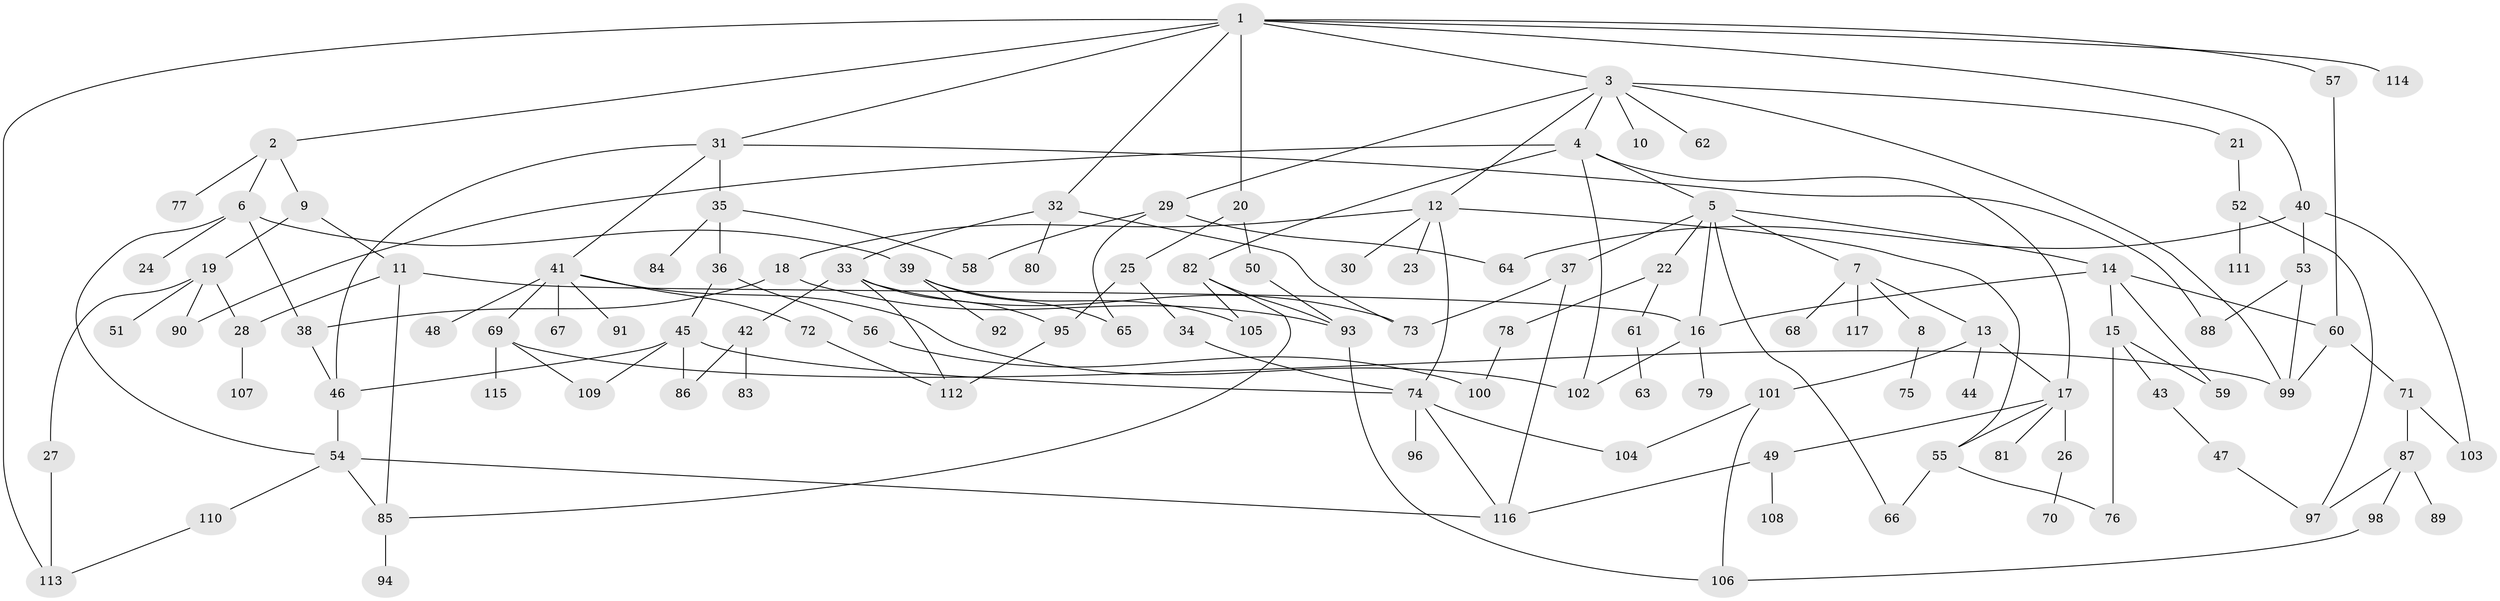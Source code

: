 // Generated by graph-tools (version 1.1) at 2025/34/03/09/25 02:34:31]
// undirected, 117 vertices, 165 edges
graph export_dot {
graph [start="1"]
  node [color=gray90,style=filled];
  1;
  2;
  3;
  4;
  5;
  6;
  7;
  8;
  9;
  10;
  11;
  12;
  13;
  14;
  15;
  16;
  17;
  18;
  19;
  20;
  21;
  22;
  23;
  24;
  25;
  26;
  27;
  28;
  29;
  30;
  31;
  32;
  33;
  34;
  35;
  36;
  37;
  38;
  39;
  40;
  41;
  42;
  43;
  44;
  45;
  46;
  47;
  48;
  49;
  50;
  51;
  52;
  53;
  54;
  55;
  56;
  57;
  58;
  59;
  60;
  61;
  62;
  63;
  64;
  65;
  66;
  67;
  68;
  69;
  70;
  71;
  72;
  73;
  74;
  75;
  76;
  77;
  78;
  79;
  80;
  81;
  82;
  83;
  84;
  85;
  86;
  87;
  88;
  89;
  90;
  91;
  92;
  93;
  94;
  95;
  96;
  97;
  98;
  99;
  100;
  101;
  102;
  103;
  104;
  105;
  106;
  107;
  108;
  109;
  110;
  111;
  112;
  113;
  114;
  115;
  116;
  117;
  1 -- 2;
  1 -- 3;
  1 -- 20;
  1 -- 31;
  1 -- 32;
  1 -- 40;
  1 -- 57;
  1 -- 114;
  1 -- 113;
  2 -- 6;
  2 -- 9;
  2 -- 77;
  3 -- 4;
  3 -- 10;
  3 -- 12;
  3 -- 21;
  3 -- 29;
  3 -- 62;
  3 -- 99;
  4 -- 5;
  4 -- 82;
  4 -- 90;
  4 -- 102;
  4 -- 17;
  5 -- 7;
  5 -- 14;
  5 -- 22;
  5 -- 37;
  5 -- 66;
  5 -- 16;
  6 -- 24;
  6 -- 39;
  6 -- 54;
  6 -- 38;
  7 -- 8;
  7 -- 13;
  7 -- 68;
  7 -- 117;
  8 -- 75;
  9 -- 11;
  9 -- 19;
  11 -- 16;
  11 -- 28;
  11 -- 85;
  12 -- 18;
  12 -- 23;
  12 -- 30;
  12 -- 55;
  12 -- 74;
  13 -- 17;
  13 -- 44;
  13 -- 101;
  14 -- 15;
  14 -- 59;
  14 -- 16;
  14 -- 60;
  15 -- 43;
  15 -- 59;
  15 -- 76;
  16 -- 79;
  16 -- 102;
  17 -- 26;
  17 -- 49;
  17 -- 81;
  17 -- 55;
  18 -- 38;
  18 -- 93;
  19 -- 27;
  19 -- 51;
  19 -- 90;
  19 -- 28;
  20 -- 25;
  20 -- 50;
  21 -- 52;
  22 -- 61;
  22 -- 78;
  25 -- 34;
  25 -- 95;
  26 -- 70;
  27 -- 113;
  28 -- 107;
  29 -- 58;
  29 -- 64;
  29 -- 65;
  31 -- 35;
  31 -- 41;
  31 -- 88;
  31 -- 46;
  32 -- 33;
  32 -- 80;
  32 -- 73;
  33 -- 42;
  33 -- 73;
  33 -- 112;
  33 -- 95;
  34 -- 74;
  35 -- 36;
  35 -- 84;
  35 -- 58;
  36 -- 45;
  36 -- 56;
  37 -- 116;
  37 -- 73;
  38 -- 46;
  39 -- 92;
  39 -- 65;
  39 -- 105;
  40 -- 53;
  40 -- 64;
  40 -- 103;
  41 -- 48;
  41 -- 67;
  41 -- 69;
  41 -- 72;
  41 -- 91;
  41 -- 102;
  42 -- 83;
  42 -- 86;
  43 -- 47;
  45 -- 86;
  45 -- 46;
  45 -- 109;
  45 -- 74;
  46 -- 54;
  47 -- 97;
  49 -- 108;
  49 -- 116;
  50 -- 93;
  52 -- 97;
  52 -- 111;
  53 -- 88;
  53 -- 99;
  54 -- 110;
  54 -- 116;
  54 -- 85;
  55 -- 66;
  55 -- 76;
  56 -- 100;
  57 -- 60;
  60 -- 71;
  60 -- 99;
  61 -- 63;
  69 -- 109;
  69 -- 115;
  69 -- 99;
  71 -- 87;
  71 -- 103;
  72 -- 112;
  74 -- 96;
  74 -- 104;
  74 -- 116;
  78 -- 100;
  82 -- 85;
  82 -- 93;
  82 -- 105;
  85 -- 94;
  87 -- 89;
  87 -- 98;
  87 -- 97;
  93 -- 106;
  95 -- 112;
  98 -- 106;
  101 -- 106;
  101 -- 104;
  110 -- 113;
}
